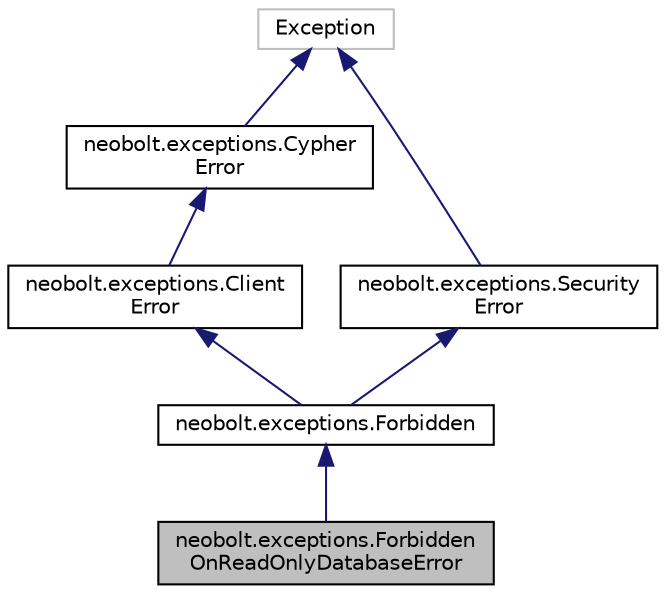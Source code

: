 digraph "neobolt.exceptions.ForbiddenOnReadOnlyDatabaseError"
{
 // LATEX_PDF_SIZE
  edge [fontname="Helvetica",fontsize="10",labelfontname="Helvetica",labelfontsize="10"];
  node [fontname="Helvetica",fontsize="10",shape=record];
  Node1 [label="neobolt.exceptions.Forbidden\lOnReadOnlyDatabaseError",height=0.2,width=0.4,color="black", fillcolor="grey75", style="filled", fontcolor="black",tooltip=" "];
  Node2 -> Node1 [dir="back",color="midnightblue",fontsize="10",style="solid",fontname="Helvetica"];
  Node2 [label="neobolt.exceptions.Forbidden",height=0.2,width=0.4,color="black", fillcolor="white", style="filled",URL="$classneobolt_1_1exceptions_1_1_forbidden.html",tooltip=" "];
  Node3 -> Node2 [dir="back",color="midnightblue",fontsize="10",style="solid",fontname="Helvetica"];
  Node3 [label="neobolt.exceptions.Client\lError",height=0.2,width=0.4,color="black", fillcolor="white", style="filled",URL="$classneobolt_1_1exceptions_1_1_client_error.html",tooltip=" "];
  Node4 -> Node3 [dir="back",color="midnightblue",fontsize="10",style="solid",fontname="Helvetica"];
  Node4 [label="neobolt.exceptions.Cypher\lError",height=0.2,width=0.4,color="black", fillcolor="white", style="filled",URL="$classneobolt_1_1exceptions_1_1_cypher_error.html",tooltip=" "];
  Node5 -> Node4 [dir="back",color="midnightblue",fontsize="10",style="solid",fontname="Helvetica"];
  Node5 [label="Exception",height=0.2,width=0.4,color="grey75", fillcolor="white", style="filled",tooltip=" "];
  Node6 -> Node2 [dir="back",color="midnightblue",fontsize="10",style="solid",fontname="Helvetica"];
  Node6 [label="neobolt.exceptions.Security\lError",height=0.2,width=0.4,color="black", fillcolor="white", style="filled",URL="$classneobolt_1_1exceptions_1_1_security_error.html",tooltip=" "];
  Node5 -> Node6 [dir="back",color="midnightblue",fontsize="10",style="solid",fontname="Helvetica"];
}
